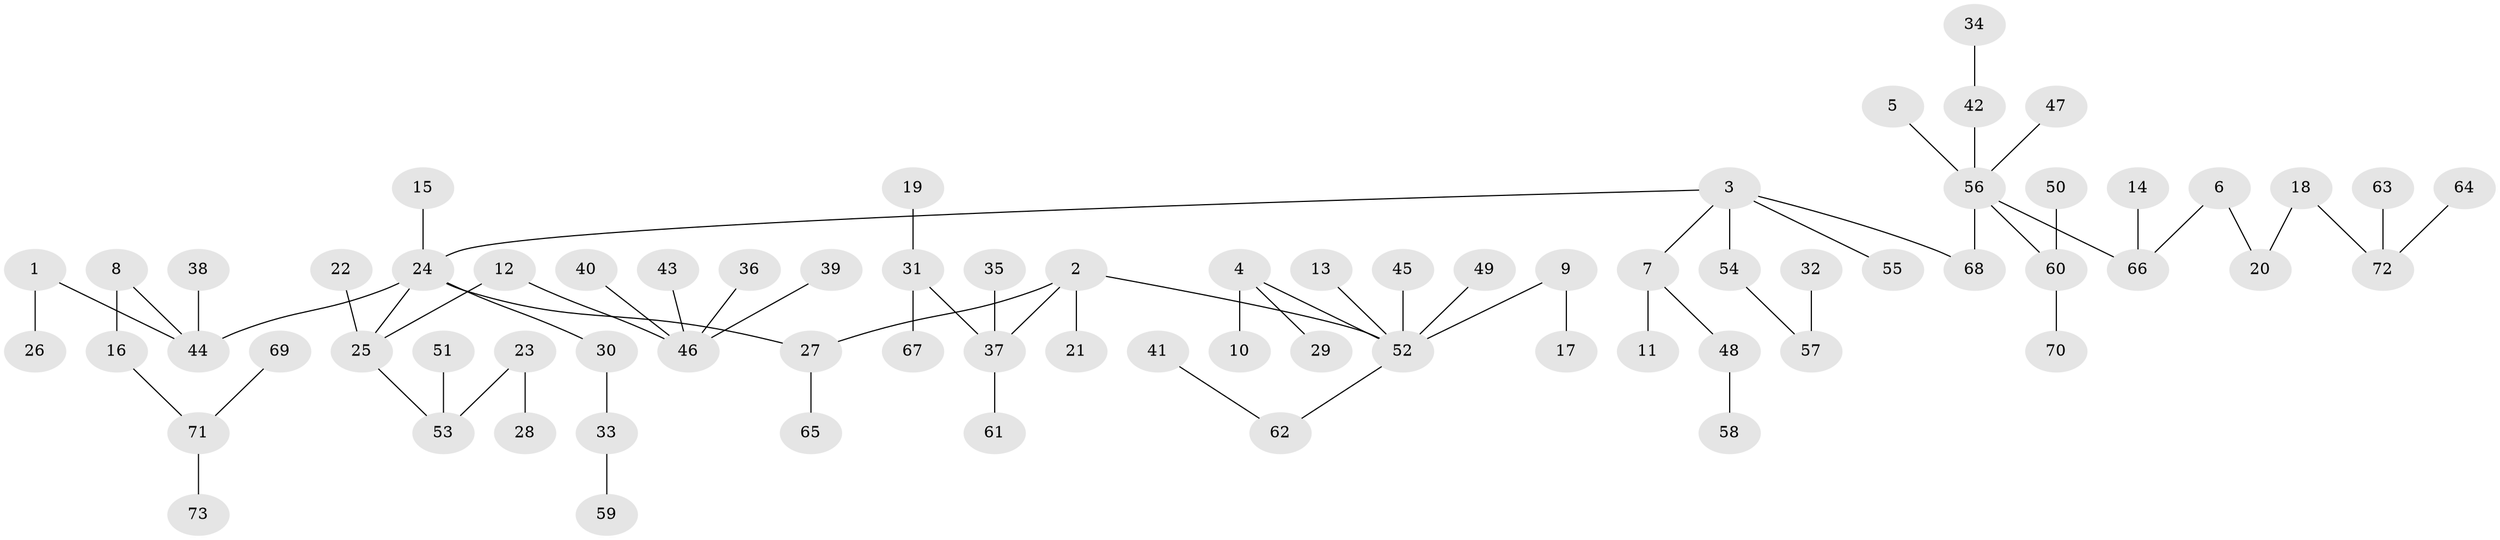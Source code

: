 // original degree distribution, {4: 0.0821917808219178, 7: 0.00684931506849315, 5: 0.03424657534246575, 2: 0.2534246575342466, 3: 0.136986301369863, 6: 0.00684931506849315, 1: 0.4794520547945205}
// Generated by graph-tools (version 1.1) at 2025/50/03/09/25 03:50:17]
// undirected, 73 vertices, 72 edges
graph export_dot {
graph [start="1"]
  node [color=gray90,style=filled];
  1;
  2;
  3;
  4;
  5;
  6;
  7;
  8;
  9;
  10;
  11;
  12;
  13;
  14;
  15;
  16;
  17;
  18;
  19;
  20;
  21;
  22;
  23;
  24;
  25;
  26;
  27;
  28;
  29;
  30;
  31;
  32;
  33;
  34;
  35;
  36;
  37;
  38;
  39;
  40;
  41;
  42;
  43;
  44;
  45;
  46;
  47;
  48;
  49;
  50;
  51;
  52;
  53;
  54;
  55;
  56;
  57;
  58;
  59;
  60;
  61;
  62;
  63;
  64;
  65;
  66;
  67;
  68;
  69;
  70;
  71;
  72;
  73;
  1 -- 26 [weight=1.0];
  1 -- 44 [weight=1.0];
  2 -- 21 [weight=1.0];
  2 -- 27 [weight=1.0];
  2 -- 37 [weight=1.0];
  2 -- 52 [weight=1.0];
  3 -- 7 [weight=1.0];
  3 -- 24 [weight=1.0];
  3 -- 54 [weight=1.0];
  3 -- 55 [weight=1.0];
  3 -- 68 [weight=1.0];
  4 -- 10 [weight=1.0];
  4 -- 29 [weight=1.0];
  4 -- 52 [weight=1.0];
  5 -- 56 [weight=1.0];
  6 -- 20 [weight=1.0];
  6 -- 66 [weight=1.0];
  7 -- 11 [weight=1.0];
  7 -- 48 [weight=1.0];
  8 -- 16 [weight=1.0];
  8 -- 44 [weight=1.0];
  9 -- 17 [weight=1.0];
  9 -- 52 [weight=1.0];
  12 -- 25 [weight=1.0];
  12 -- 46 [weight=1.0];
  13 -- 52 [weight=1.0];
  14 -- 66 [weight=1.0];
  15 -- 24 [weight=1.0];
  16 -- 71 [weight=1.0];
  18 -- 20 [weight=1.0];
  18 -- 72 [weight=1.0];
  19 -- 31 [weight=1.0];
  22 -- 25 [weight=1.0];
  23 -- 28 [weight=1.0];
  23 -- 53 [weight=1.0];
  24 -- 25 [weight=1.0];
  24 -- 27 [weight=1.0];
  24 -- 30 [weight=1.0];
  24 -- 44 [weight=1.0];
  25 -- 53 [weight=1.0];
  27 -- 65 [weight=1.0];
  30 -- 33 [weight=1.0];
  31 -- 37 [weight=1.0];
  31 -- 67 [weight=1.0];
  32 -- 57 [weight=1.0];
  33 -- 59 [weight=1.0];
  34 -- 42 [weight=1.0];
  35 -- 37 [weight=1.0];
  36 -- 46 [weight=1.0];
  37 -- 61 [weight=1.0];
  38 -- 44 [weight=1.0];
  39 -- 46 [weight=1.0];
  40 -- 46 [weight=1.0];
  41 -- 62 [weight=1.0];
  42 -- 56 [weight=1.0];
  43 -- 46 [weight=1.0];
  45 -- 52 [weight=1.0];
  47 -- 56 [weight=1.0];
  48 -- 58 [weight=1.0];
  49 -- 52 [weight=1.0];
  50 -- 60 [weight=1.0];
  51 -- 53 [weight=1.0];
  52 -- 62 [weight=1.0];
  54 -- 57 [weight=1.0];
  56 -- 60 [weight=1.0];
  56 -- 66 [weight=1.0];
  56 -- 68 [weight=1.0];
  60 -- 70 [weight=1.0];
  63 -- 72 [weight=1.0];
  64 -- 72 [weight=1.0];
  69 -- 71 [weight=1.0];
  71 -- 73 [weight=1.0];
}
